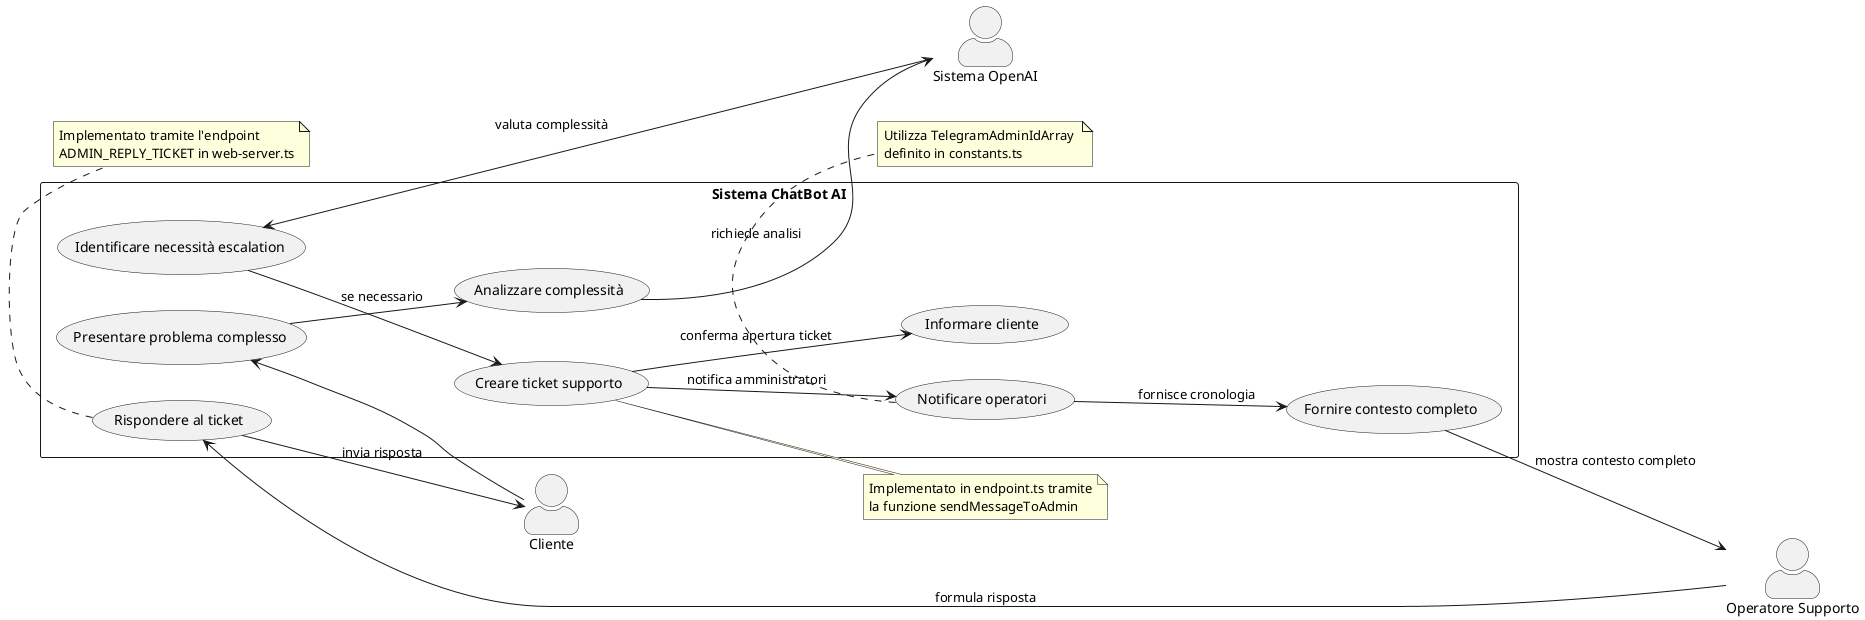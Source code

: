 @startuml Ticket Escalation Use Case
left to right direction
skinparam actorStyle awesome

actor "Cliente" as Customer
actor "Operatore Supporto" as Operator
actor "Sistema OpenAI" as OpenAI

rectangle "Sistema ChatBot AI" {
  usecase "Presentare problema complesso" as UC1
  usecase "Analizzare complessità" as UC2
  usecase "Identificare necessità escalation" as UC3
  usecase "Creare ticket supporto" as UC4
  usecase "Notificare operatori" as UC5
  usecase "Informare cliente" as UC6
  usecase "Fornire contesto completo" as UC7
  usecase "Rispondere al ticket" as UC8
}

Customer --> UC1
UC1 --> UC2
UC2 --> OpenAI : richiede analisi
OpenAI --> UC3 : valuta complessità
UC3 --> UC4 : se necessario
UC4 --> UC5 : notifica amministratori
UC4 --> UC6 : conferma apertura ticket
UC5 --> UC7 : fornisce cronologia
UC7 --> Operator : mostra contesto completo
Operator --> UC8 : formula risposta
UC8 --> Customer : invia risposta

note right of UC4
  Implementato in endpoint.ts tramite
  la funzione sendMessageToAdmin
end note

note bottom of UC5
  Utilizza TelegramAdminIdArray 
  definito in constants.ts
end note

note bottom of UC8
  Implementato tramite l'endpoint
  ADMIN_REPLY_TICKET in web-server.ts
end note
@enduml
